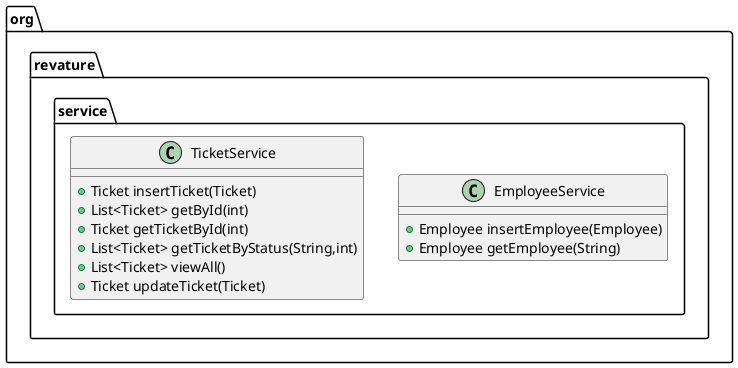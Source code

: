 @startuml
class org.revature.service.EmployeeService {
+ Employee insertEmployee(Employee)
+ Employee getEmployee(String)
}
class org.revature.service.TicketService {
+ Ticket insertTicket(Ticket)
+ List<Ticket> getById(int)
+ Ticket getTicketById(int)
+ List<Ticket> getTicketByStatus(String,int)
+ List<Ticket> viewAll()
+ Ticket updateTicket(Ticket)
}
@enduml